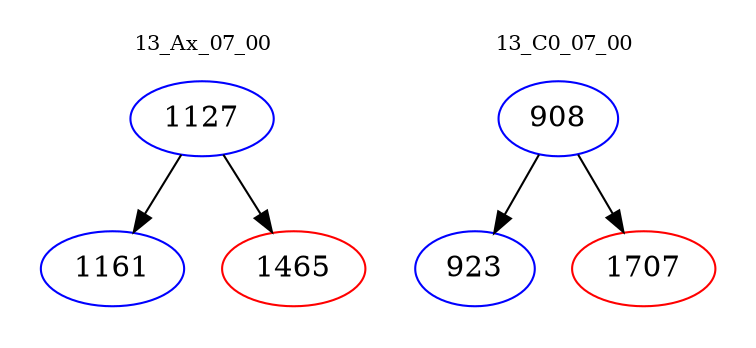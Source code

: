 digraph{
subgraph cluster_0 {
color = white
label = "13_Ax_07_00";
fontsize=10;
T0_1127 [label="1127", color="blue"]
T0_1127 -> T0_1161 [color="black"]
T0_1161 [label="1161", color="blue"]
T0_1127 -> T0_1465 [color="black"]
T0_1465 [label="1465", color="red"]
}
subgraph cluster_1 {
color = white
label = "13_C0_07_00";
fontsize=10;
T1_908 [label="908", color="blue"]
T1_908 -> T1_923 [color="black"]
T1_923 [label="923", color="blue"]
T1_908 -> T1_1707 [color="black"]
T1_1707 [label="1707", color="red"]
}
}
